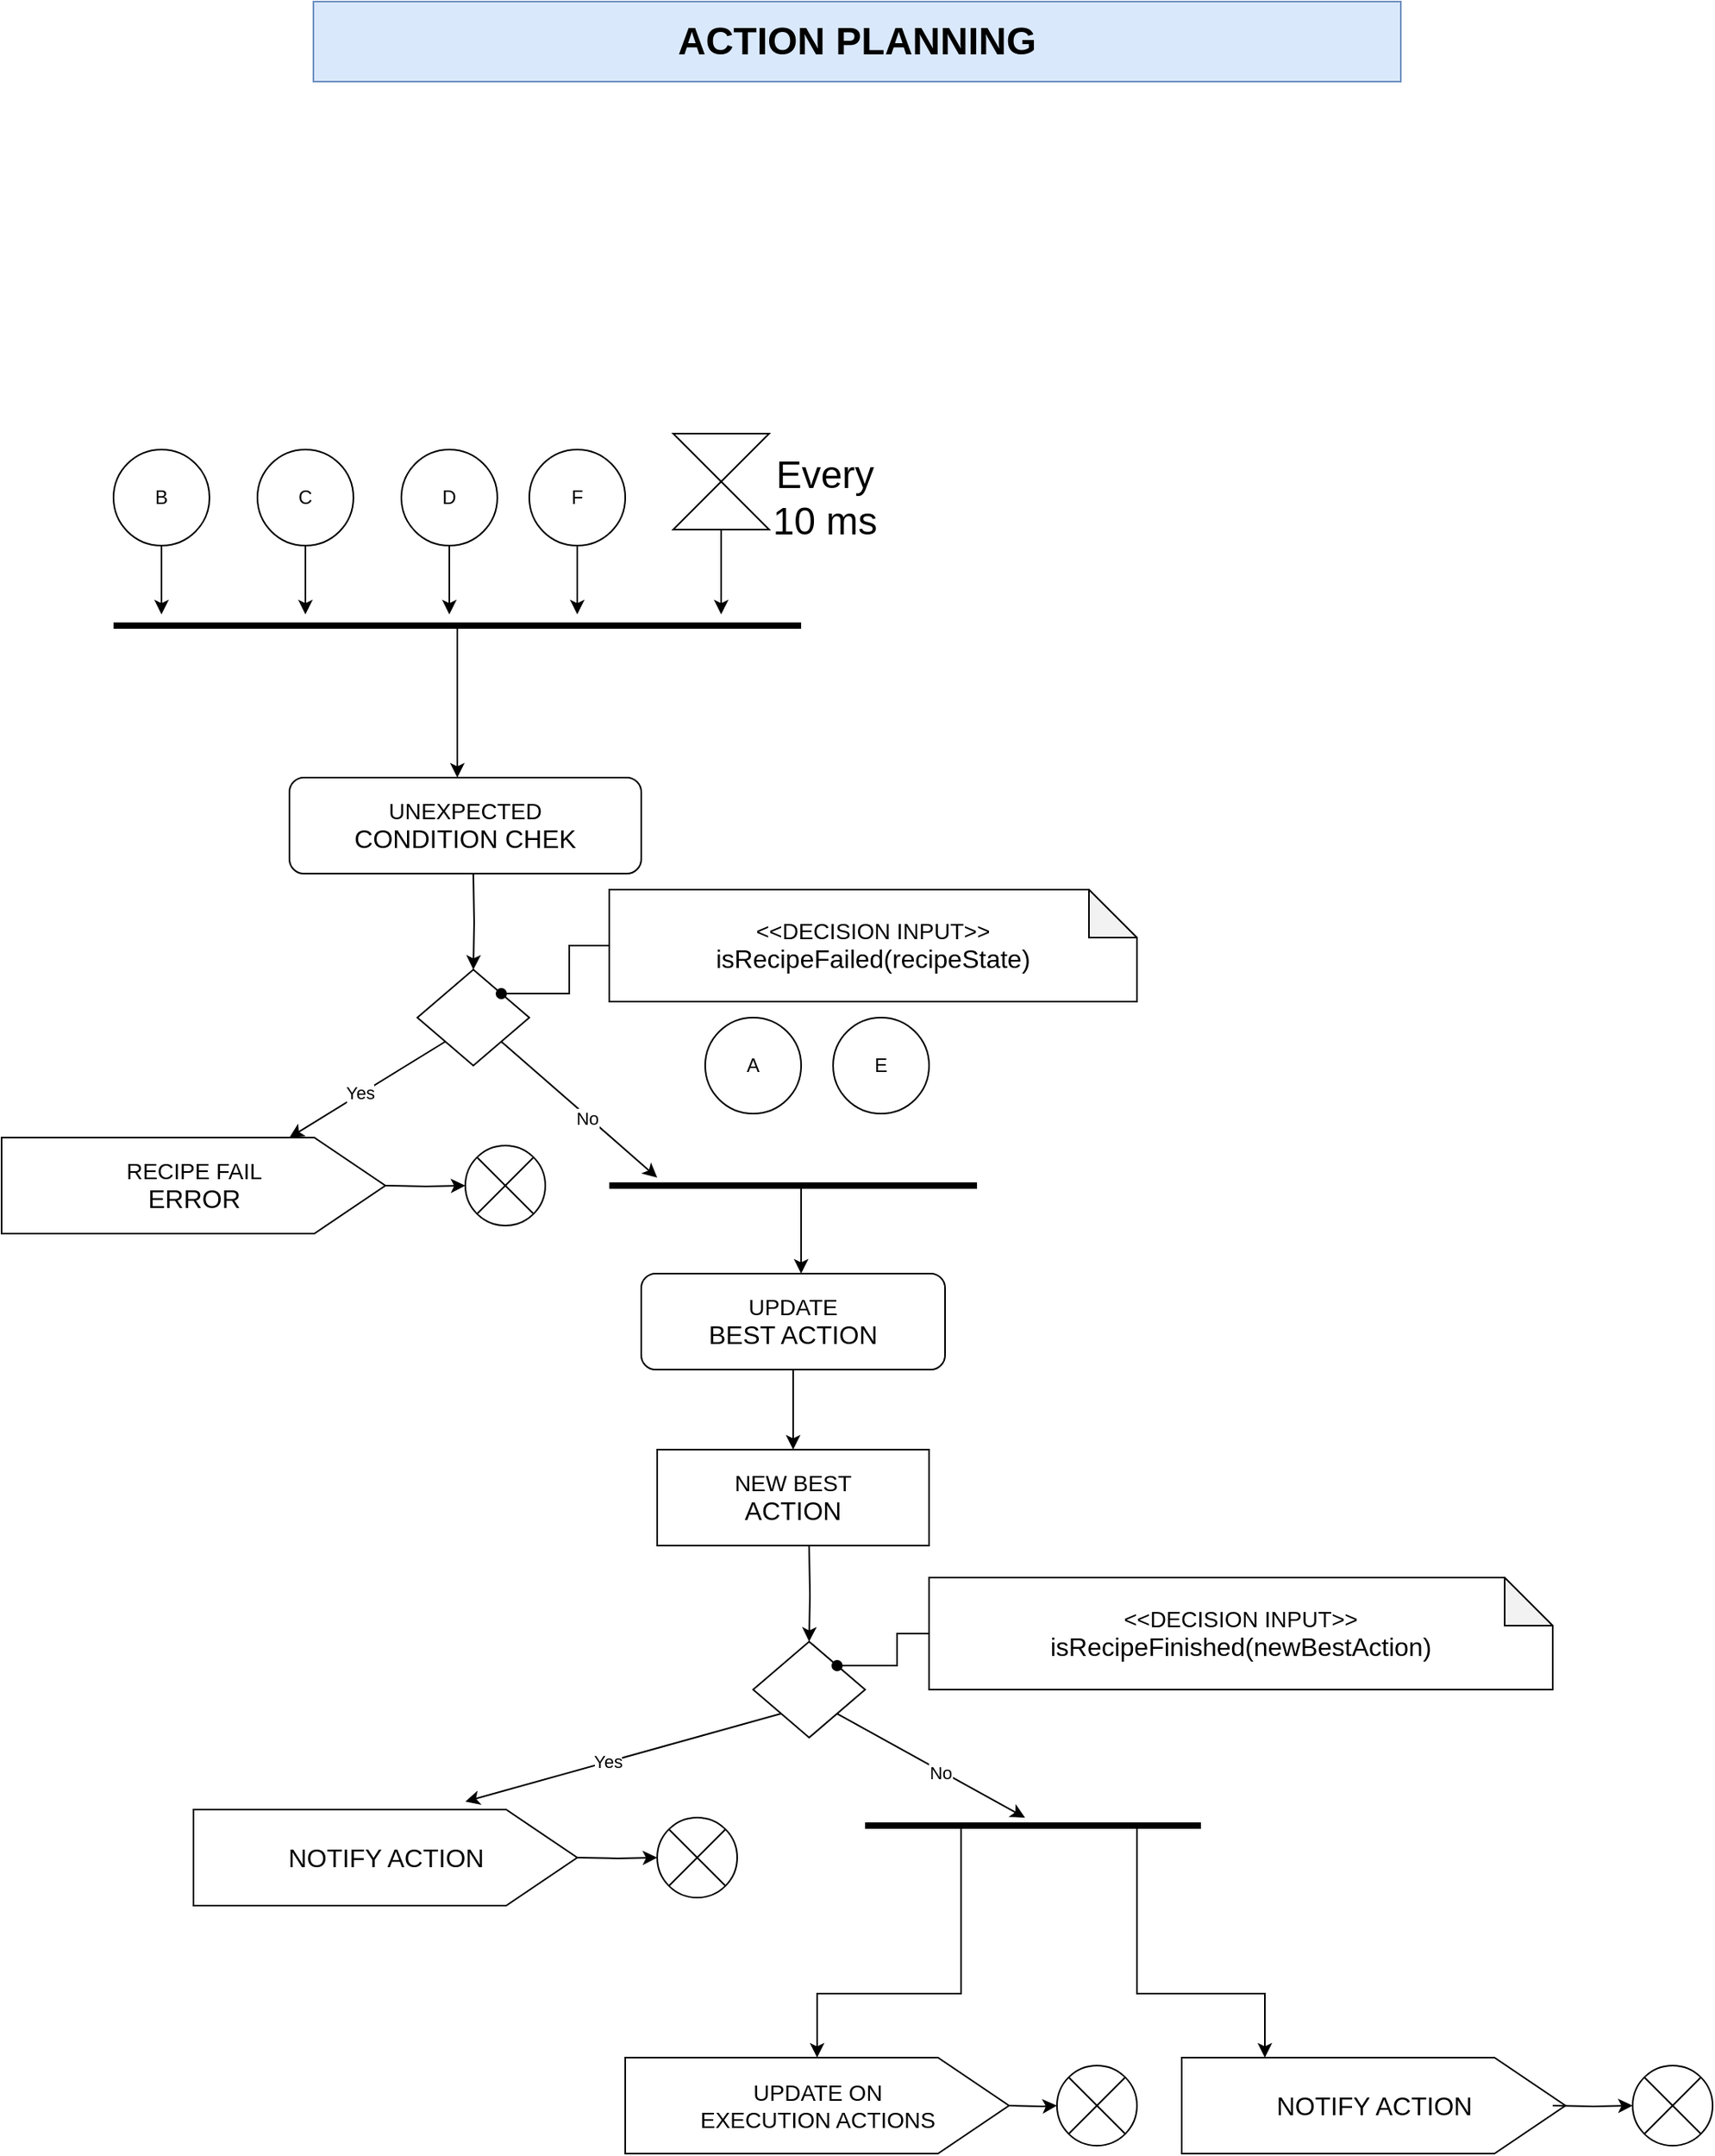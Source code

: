 <mxfile>
    <diagram id="d9hs8pWkEO_w2WRGbN1o" name="Page-1">
        <mxGraphModel dx="1063" dy="1543" grid="1" gridSize="10" guides="1" tooltips="1" connect="1" arrows="1" fold="1" page="1" pageScale="1" pageWidth="1169" pageHeight="1654" background="none" math="0" shadow="0">
            <root>
                <mxCell id="0"/>
                <mxCell id="1" parent="0"/>
                <mxCell id="2" value="&lt;span style=&quot;font-size: 24px;&quot;&gt;ACTION PLANNING&lt;/span&gt;" style="text;html=1;align=center;verticalAlign=middle;whiteSpace=wrap;rounded=0;fillColor=#dae8fc;strokeColor=#6c8ebf;fontStyle=1" vertex="1" parent="1">
                    <mxGeometry x="1414" y="30" width="680" height="50" as="geometry"/>
                </mxCell>
                <mxCell id="3" value="" style="rhombus;whiteSpace=wrap;html=1;fillColor=none;" vertex="1" parent="1">
                    <mxGeometry x="1479" y="635" width="70" height="60" as="geometry"/>
                </mxCell>
                <mxCell id="4" value="" style="rhombus;whiteSpace=wrap;html=1;fillColor=none;" vertex="1" parent="1">
                    <mxGeometry x="1689" y="1055" width="70" height="60" as="geometry"/>
                </mxCell>
                <mxCell id="5" value="" style="edgeStyle=orthogonalEdgeStyle;rounded=0;orthogonalLoop=1;jettySize=auto;html=1;fillColor=none;" edge="1" parent="1" target="4">
                    <mxGeometry relative="1" as="geometry">
                        <mxPoint x="1724" y="995" as="sourcePoint"/>
                    </mxGeometry>
                </mxCell>
                <mxCell id="6" value="&lt;span style=&quot;font-size: 14px; text-wrap-mode: nowrap;&quot;&gt;NEW BEST&lt;/span&gt;&lt;br style=&quot;text-wrap-mode: nowrap;&quot;&gt;&lt;div style=&quot;text-wrap-mode: nowrap;&quot;&gt;&lt;font size=&quot;3&quot;&gt;ACTION&lt;/font&gt;&lt;/div&gt;" style="rounded=0;whiteSpace=wrap;html=1;fillColor=none;" vertex="1" parent="1">
                    <mxGeometry x="1629" y="935" width="170" height="60" as="geometry"/>
                </mxCell>
                <mxCell id="7" value="" style="edgeStyle=orthogonalEdgeStyle;rounded=0;orthogonalLoop=1;jettySize=auto;html=1;" edge="1" parent="1" target="3">
                    <mxGeometry relative="1" as="geometry">
                        <mxPoint x="1514" y="575" as="sourcePoint"/>
                    </mxGeometry>
                </mxCell>
                <mxCell id="8" value="&lt;span style=&quot;font-size: 14px; text-wrap-mode: nowrap;&quot;&gt;UNEXPECTED&lt;/span&gt;&lt;br style=&quot;text-wrap-mode: nowrap;&quot;&gt;&lt;div style=&quot;text-wrap-mode: nowrap;&quot;&gt;&lt;font size=&quot;3&quot;&gt;CONDITION CHEK&lt;/font&gt;&lt;/div&gt;" style="rounded=1;whiteSpace=wrap;html=1;fillColor=none;" vertex="1" parent="1">
                    <mxGeometry x="1399" y="515" width="220" height="60" as="geometry"/>
                </mxCell>
                <mxCell id="9" value="" style="edgeStyle=orthogonalEdgeStyle;rounded=0;orthogonalLoop=1;jettySize=auto;html=1;fillColor=none;" edge="1" parent="1" source="10" target="6">
                    <mxGeometry relative="1" as="geometry"/>
                </mxCell>
                <mxCell id="10" value="&lt;span style=&quot;font-size: 14px; text-wrap-mode: nowrap;&quot;&gt;UPDATE&lt;/span&gt;&lt;br style=&quot;text-wrap-mode: nowrap;&quot;&gt;&lt;div style=&quot;text-wrap-mode: nowrap;&quot;&gt;&lt;font size=&quot;3&quot;&gt;BEST ACTION&lt;/font&gt;&lt;/div&gt;" style="rounded=1;whiteSpace=wrap;html=1;fillColor=none;" vertex="1" parent="1">
                    <mxGeometry x="1619" y="825" width="190" height="60" as="geometry"/>
                </mxCell>
                <mxCell id="11" value="" style="edgeStyle=orthogonalEdgeStyle;rounded=0;orthogonalLoop=1;jettySize=auto;html=1;" edge="1" parent="1" source="12">
                    <mxGeometry relative="1" as="geometry">
                        <mxPoint x="1409.0" y="413" as="targetPoint"/>
                        <Array as="points">
                            <mxPoint x="1429" y="330"/>
                            <mxPoint x="1429" y="330"/>
                        </Array>
                    </mxGeometry>
                </mxCell>
                <mxCell id="12" value="C" style="ellipse;whiteSpace=wrap;html=1;aspect=fixed;fillColor=none;" vertex="1" parent="1">
                    <mxGeometry x="1379" y="310" width="60" height="60" as="geometry"/>
                </mxCell>
                <mxCell id="13" value="" style="edgeStyle=orthogonalEdgeStyle;rounded=0;orthogonalLoop=1;jettySize=auto;html=1;" edge="1" parent="1" source="14">
                    <mxGeometry relative="1" as="geometry">
                        <mxPoint x="1499" y="413" as="targetPoint"/>
                        <Array as="points">
                            <mxPoint x="1499" y="360"/>
                            <mxPoint x="1499" y="360"/>
                        </Array>
                    </mxGeometry>
                </mxCell>
                <mxCell id="14" value="D" style="ellipse;whiteSpace=wrap;html=1;aspect=fixed;fillColor=none;" vertex="1" parent="1">
                    <mxGeometry x="1469" y="310" width="60" height="60" as="geometry"/>
                </mxCell>
                <mxCell id="15" value="" style="edgeStyle=orthogonalEdgeStyle;rounded=0;orthogonalLoop=1;jettySize=auto;html=1;" edge="1" parent="1" source="16">
                    <mxGeometry relative="1" as="geometry">
                        <mxPoint x="1579" y="413" as="targetPoint"/>
                        <Array as="points">
                            <mxPoint x="1569" y="320"/>
                            <mxPoint x="1569" y="320"/>
                        </Array>
                    </mxGeometry>
                </mxCell>
                <mxCell id="16" value="F" style="ellipse;whiteSpace=wrap;html=1;aspect=fixed;fillColor=none;" vertex="1" parent="1">
                    <mxGeometry x="1549" y="310" width="60" height="60" as="geometry"/>
                </mxCell>
                <mxCell id="17" value="" style="edgeStyle=orthogonalEdgeStyle;rounded=0;orthogonalLoop=1;jettySize=auto;html=1;" edge="1" parent="1" source="18">
                    <mxGeometry relative="1" as="geometry">
                        <mxPoint x="1319" y="413" as="targetPoint"/>
                        <Array as="points">
                            <mxPoint x="1339" y="330"/>
                            <mxPoint x="1339" y="330"/>
                        </Array>
                    </mxGeometry>
                </mxCell>
                <mxCell id="18" value="B" style="ellipse;whiteSpace=wrap;html=1;aspect=fixed;fillColor=none;" vertex="1" parent="1">
                    <mxGeometry x="1289" y="310" width="60" height="60" as="geometry"/>
                </mxCell>
                <mxCell id="19" value="A" style="ellipse;whiteSpace=wrap;html=1;aspect=fixed;fillColor=none;" vertex="1" parent="1">
                    <mxGeometry x="1659" y="665" width="60" height="60" as="geometry"/>
                </mxCell>
                <mxCell id="20" value="E" style="ellipse;whiteSpace=wrap;html=1;aspect=fixed;fillColor=none;" vertex="1" parent="1">
                    <mxGeometry x="1739" y="665" width="60" height="60" as="geometry"/>
                </mxCell>
                <mxCell id="21" value="" style="edgeStyle=orthogonalEdgeStyle;rounded=0;orthogonalLoop=1;jettySize=auto;html=1;entryX=1;entryY=0;entryDx=0;entryDy=0;endArrow=oval;endFill=1;fillColor=none;" edge="1" parent="1" source="22" target="3">
                    <mxGeometry relative="1" as="geometry"/>
                </mxCell>
                <mxCell id="22" value="&lt;span style=&quot;text-wrap-mode: nowrap; font-size: 14px;&quot;&gt;&amp;lt;&amp;lt;DECISION INPUT&amp;gt;&amp;gt;&lt;/span&gt;&lt;br&gt;&lt;div style=&quot;text-wrap-mode: nowrap;&quot;&gt;&lt;font size=&quot;3&quot;&gt;isRecipeFailed(recipeState)&lt;/font&gt;&lt;/div&gt;" style="shape=note;whiteSpace=wrap;html=1;backgroundOutline=1;darkOpacity=0.05;fillColor=none;" vertex="1" parent="1">
                    <mxGeometry x="1599" y="585" width="330" height="70" as="geometry"/>
                </mxCell>
                <mxCell id="23" value="" style="edgeStyle=orthogonalEdgeStyle;rounded=0;orthogonalLoop=1;jettySize=auto;html=1;entryX=1;entryY=0;entryDx=0;entryDy=0;endArrow=oval;endFill=1;fillColor=none;" edge="1" parent="1" source="24" target="4">
                    <mxGeometry relative="1" as="geometry"/>
                </mxCell>
                <mxCell id="24" value="&lt;span style=&quot;text-wrap-mode: nowrap; font-size: 14px;&quot;&gt;&amp;lt;&amp;lt;DECISION INPUT&amp;gt;&amp;gt;&lt;/span&gt;&lt;br&gt;&lt;div style=&quot;text-wrap-mode: nowrap;&quot;&gt;&lt;font size=&quot;3&quot;&gt;isRecipeFinished(newBestAction)&lt;/font&gt;&lt;/div&gt;" style="shape=note;whiteSpace=wrap;html=1;backgroundOutline=1;darkOpacity=0.05;fillColor=none;" vertex="1" parent="1">
                    <mxGeometry x="1799" y="1015" width="390" height="70" as="geometry"/>
                </mxCell>
                <mxCell id="25" value="" style="line;strokeWidth=4;html=1;perimeter=backbonePerimeter;points=[];outlineConnect=0;fillColor=none;" vertex="1" parent="1">
                    <mxGeometry x="1599" y="675" width="230" height="190" as="geometry"/>
                </mxCell>
                <mxCell id="26" value="" style="edgeStyle=orthogonalEdgeStyle;rounded=0;orthogonalLoop=1;jettySize=auto;html=1;" edge="1" parent="1" source="27" target="8">
                    <mxGeometry relative="1" as="geometry">
                        <Array as="points">
                            <mxPoint x="1509" y="475"/>
                            <mxPoint x="1509" y="475"/>
                        </Array>
                    </mxGeometry>
                </mxCell>
                <mxCell id="27" value="" style="line;strokeWidth=4;html=1;perimeter=backbonePerimeter;points=[];outlineConnect=0;fillColor=none;" vertex="1" parent="1">
                    <mxGeometry x="1289" y="325" width="430" height="190" as="geometry"/>
                </mxCell>
                <mxCell id="28" value="" style="edgeStyle=orthogonalEdgeStyle;rounded=0;orthogonalLoop=1;jettySize=auto;html=1;" edge="1" parent="1" source="30">
                    <mxGeometry relative="1" as="geometry">
                        <mxPoint x="1729" y="1315" as="targetPoint"/>
                        <Array as="points">
                            <mxPoint x="1819" y="1275"/>
                            <mxPoint x="1729" y="1275"/>
                        </Array>
                    </mxGeometry>
                </mxCell>
                <mxCell id="29" value="" style="edgeStyle=orthogonalEdgeStyle;rounded=0;orthogonalLoop=1;jettySize=auto;html=1;entryX=1;entryY=0.25;entryDx=0;entryDy=0;" edge="1" parent="1" source="30">
                    <mxGeometry relative="1" as="geometry">
                        <mxPoint x="2009" y="1315" as="targetPoint"/>
                        <Array as="points">
                            <mxPoint x="1929" y="1275"/>
                            <mxPoint x="2009" y="1275"/>
                        </Array>
                    </mxGeometry>
                </mxCell>
                <mxCell id="30" value="" style="line;strokeWidth=4;html=1;perimeter=backbonePerimeter;points=[];outlineConnect=0;fillColor=none;" vertex="1" parent="1">
                    <mxGeometry x="1759" y="1075" width="210" height="190" as="geometry"/>
                </mxCell>
                <mxCell id="31" value="" style="edgeStyle=orthogonalEdgeStyle;rounded=0;orthogonalLoop=1;jettySize=auto;html=1;" edge="1" parent="1" source="32">
                    <mxGeometry relative="1" as="geometry">
                        <mxPoint x="1669" y="413" as="targetPoint"/>
                        <Array as="points">
                            <mxPoint x="1649" y="320"/>
                            <mxPoint x="1649" y="320"/>
                        </Array>
                    </mxGeometry>
                </mxCell>
                <mxCell id="32" value="" style="shape=collate;whiteSpace=wrap;html=1;fillColor=none;" vertex="1" parent="1">
                    <mxGeometry x="1639" y="300" width="60" height="60" as="geometry"/>
                </mxCell>
                <mxCell id="33" value="" style="shape=sumEllipse;perimeter=ellipsePerimeter;whiteSpace=wrap;html=1;backgroundOutline=1;fillColor=none;" vertex="1" parent="1">
                    <mxGeometry x="1629" y="1165" width="50" height="50" as="geometry"/>
                </mxCell>
                <mxCell id="34" value="" style="edgeStyle=orthogonalEdgeStyle;rounded=0;orthogonalLoop=1;jettySize=auto;html=1;" edge="1" parent="1" target="33">
                    <mxGeometry relative="1" as="geometry">
                        <mxPoint x="1579" y="1190" as="sourcePoint"/>
                    </mxGeometry>
                </mxCell>
                <mxCell id="35" value="" style="shape=sumEllipse;perimeter=ellipsePerimeter;whiteSpace=wrap;html=1;backgroundOutline=1;fillColor=none;" vertex="1" parent="1">
                    <mxGeometry x="1879" y="1320" width="50" height="50" as="geometry"/>
                </mxCell>
                <mxCell id="36" value="" style="edgeStyle=orthogonalEdgeStyle;rounded=0;orthogonalLoop=1;jettySize=auto;html=1;" edge="1" parent="1" target="35">
                    <mxGeometry relative="1" as="geometry">
                        <mxPoint x="1849" y="1345" as="sourcePoint"/>
                    </mxGeometry>
                </mxCell>
                <mxCell id="37" value="" style="shape=sumEllipse;perimeter=ellipsePerimeter;whiteSpace=wrap;html=1;backgroundOutline=1;fillColor=none;" vertex="1" parent="1">
                    <mxGeometry x="2239" y="1320" width="50" height="50" as="geometry"/>
                </mxCell>
                <mxCell id="38" value="" style="edgeStyle=orthogonalEdgeStyle;rounded=0;orthogonalLoop=1;jettySize=auto;html=1;" edge="1" parent="1" target="37">
                    <mxGeometry relative="1" as="geometry">
                        <mxPoint x="2189" y="1345" as="sourcePoint"/>
                    </mxGeometry>
                </mxCell>
                <mxCell id="39" value="" style="endArrow=classic;html=1;rounded=0;exitX=0;exitY=1;exitDx=0;exitDy=0;" edge="1" parent="1" source="4">
                    <mxGeometry relative="1" as="geometry">
                        <mxPoint x="1049" y="1165" as="sourcePoint"/>
                        <mxPoint x="1509" y="1155" as="targetPoint"/>
                    </mxGeometry>
                </mxCell>
                <mxCell id="40" value="Yes" style="edgeLabel;html=1;align=center;verticalAlign=middle;resizable=0;points=[];" vertex="1" connectable="0" parent="39">
                    <mxGeometry x="0.1" y="-1" relative="1" as="geometry">
                        <mxPoint as="offset"/>
                    </mxGeometry>
                </mxCell>
                <mxCell id="41" value="" style="endArrow=classic;html=1;rounded=0;exitX=1;exitY=1;exitDx=0;exitDy=0;" edge="1" parent="1" source="4">
                    <mxGeometry relative="1" as="geometry">
                        <mxPoint x="1717" y="1110" as="sourcePoint"/>
                        <mxPoint x="1859" y="1165" as="targetPoint"/>
                    </mxGeometry>
                </mxCell>
                <mxCell id="42" value="No" style="edgeLabel;html=1;align=center;verticalAlign=middle;resizable=0;points=[];" vertex="1" connectable="0" parent="41">
                    <mxGeometry x="0.1" y="-1" relative="1" as="geometry">
                        <mxPoint as="offset"/>
                    </mxGeometry>
                </mxCell>
                <mxCell id="43" value="" style="endArrow=classic;html=1;rounded=0;exitX=0;exitY=1;exitDx=0;exitDy=0;entryX=1;entryY=0.75;entryDx=0;entryDy=0;" edge="1" parent="1" source="3">
                    <mxGeometry relative="1" as="geometry">
                        <mxPoint x="1727" y="1120" as="sourcePoint"/>
                        <mxPoint x="1399" y="740" as="targetPoint"/>
                    </mxGeometry>
                </mxCell>
                <mxCell id="44" value="Yes" style="edgeLabel;html=1;align=center;verticalAlign=middle;resizable=0;points=[];" vertex="1" connectable="0" parent="43">
                    <mxGeometry x="0.1" y="-1" relative="1" as="geometry">
                        <mxPoint as="offset"/>
                    </mxGeometry>
                </mxCell>
                <mxCell id="45" value="" style="shape=sumEllipse;perimeter=ellipsePerimeter;whiteSpace=wrap;html=1;backgroundOutline=1;fillColor=none;" vertex="1" parent="1">
                    <mxGeometry x="1509" y="745" width="50" height="50" as="geometry"/>
                </mxCell>
                <mxCell id="46" value="" style="edgeStyle=orthogonalEdgeStyle;rounded=0;orthogonalLoop=1;jettySize=auto;html=1;" edge="1" parent="1" target="45">
                    <mxGeometry relative="1" as="geometry">
                        <mxPoint x="1459" y="770" as="sourcePoint"/>
                    </mxGeometry>
                </mxCell>
                <mxCell id="47" value="" style="endArrow=classic;html=1;rounded=0;exitX=1;exitY=1;exitDx=0;exitDy=0;" edge="1" parent="1" source="3">
                    <mxGeometry relative="1" as="geometry">
                        <mxPoint x="1752" y="1110" as="sourcePoint"/>
                        <mxPoint x="1629" y="765" as="targetPoint"/>
                    </mxGeometry>
                </mxCell>
                <mxCell id="48" value="No" style="edgeLabel;html=1;align=center;verticalAlign=middle;resizable=0;points=[];" vertex="1" connectable="0" parent="47">
                    <mxGeometry x="0.1" y="-1" relative="1" as="geometry">
                        <mxPoint as="offset"/>
                    </mxGeometry>
                </mxCell>
                <mxCell id="49" value="" style="edgeStyle=orthogonalEdgeStyle;rounded=0;orthogonalLoop=1;jettySize=auto;html=1;fillColor=none;" edge="1" parent="1" source="25">
                    <mxGeometry relative="1" as="geometry">
                        <mxPoint x="1724" y="895" as="sourcePoint"/>
                        <mxPoint x="1719" y="825" as="targetPoint"/>
                        <Array as="points">
                            <mxPoint x="1714" y="785"/>
                            <mxPoint x="1714" y="785"/>
                        </Array>
                    </mxGeometry>
                </mxCell>
                <mxCell id="50" value="&lt;span style=&quot;font-size: 14px;&quot;&gt;RECIPE FAIL&lt;/span&gt;&lt;br&gt;&lt;div&gt;&lt;font size=&quot;3&quot;&gt;ERROR&lt;/font&gt;&lt;/div&gt;" style="html=1;shadow=0;dashed=0;align=center;verticalAlign=middle;shape=mxgraph.arrows2.arrow;dy=0;dx=44.43;notch=0;fillColor=none;" vertex="1" parent="1">
                    <mxGeometry x="1219" y="740" width="240" height="60" as="geometry"/>
                </mxCell>
                <mxCell id="51" value="&lt;div&gt;&lt;font size=&quot;3&quot;&gt;NOTIFY ACTION&lt;/font&gt;&lt;/div&gt;" style="html=1;shadow=0;dashed=0;align=center;verticalAlign=middle;shape=mxgraph.arrows2.arrow;dy=0;dx=44.43;notch=0;fillColor=none;" vertex="1" parent="1">
                    <mxGeometry x="1339" y="1160" width="240" height="60" as="geometry"/>
                </mxCell>
                <mxCell id="52" value="&lt;font style=&quot;font-size: 14px;&quot;&gt;UPDATE ON&lt;/font&gt;&lt;div&gt;&lt;font style=&quot;font-size: 14px;&quot;&gt;EXECUTION ACTIONS&lt;/font&gt;&lt;/div&gt;" style="html=1;shadow=0;dashed=0;align=center;verticalAlign=middle;shape=mxgraph.arrows2.arrow;dy=0;dx=44.43;notch=0;fillColor=none;" vertex="1" parent="1">
                    <mxGeometry x="1609" y="1315" width="240" height="60" as="geometry"/>
                </mxCell>
                <mxCell id="53" value="&lt;span style=&quot;font-size: medium;&quot;&gt;NOTIFY ACTION&lt;/span&gt;" style="html=1;shadow=0;dashed=0;align=center;verticalAlign=middle;shape=mxgraph.arrows2.arrow;dy=0;dx=44.43;notch=0;fillColor=none;" vertex="1" parent="1">
                    <mxGeometry x="1957" y="1315" width="240" height="60" as="geometry"/>
                </mxCell>
                <mxCell id="54" value="&lt;font style=&quot;font-size: 24px;&quot;&gt;Every&lt;/font&gt;&lt;div&gt;&lt;font style=&quot;font-size: 24px;&quot;&gt;10 ms&lt;/font&gt;&lt;/div&gt;" style="text;html=1;align=center;verticalAlign=middle;whiteSpace=wrap;rounded=0;" vertex="1" parent="1">
                    <mxGeometry x="1659" y="285" width="150" height="110" as="geometry"/>
                </mxCell>
            </root>
        </mxGraphModel>
    </diagram>
</mxfile>
